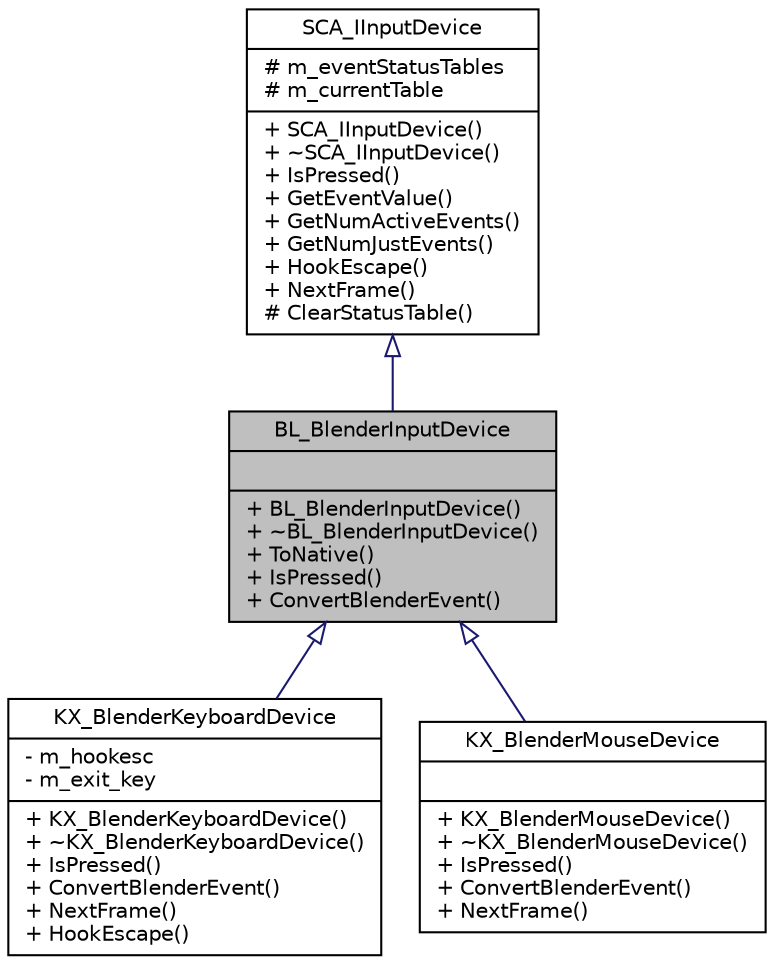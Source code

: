 digraph G
{
  edge [fontname="Helvetica",fontsize="10",labelfontname="Helvetica",labelfontsize="10"];
  node [fontname="Helvetica",fontsize="10",shape=record];
  Node1 [label="{BL_BlenderInputDevice\n||+ BL_BlenderInputDevice()\l+ ~BL_BlenderInputDevice()\l+ ToNative()\l+ IsPressed()\l+ ConvertBlenderEvent()\l}",height=0.2,width=0.4,color="black", fillcolor="grey75", style="filled" fontcolor="black"];
  Node2 -> Node1 [dir=back,color="midnightblue",fontsize="10",style="solid",arrowtail="empty",fontname="Helvetica"];
  Node2 [label="{SCA_IInputDevice\n|# m_eventStatusTables\l# m_currentTable\l|+ SCA_IInputDevice()\l+ ~SCA_IInputDevice()\l+ IsPressed()\l+ GetEventValue()\l+ GetNumActiveEvents()\l+ GetNumJustEvents()\l+ HookEscape()\l+ NextFrame()\l# ClearStatusTable()\l}",height=0.2,width=0.4,color="black", fillcolor="white", style="filled",URL="$d9/d20/classSCA__IInputDevice.html"];
  Node1 -> Node3 [dir=back,color="midnightblue",fontsize="10",style="solid",arrowtail="empty",fontname="Helvetica"];
  Node3 [label="{KX_BlenderKeyboardDevice\n|- m_hookesc\l- m_exit_key\l|+ KX_BlenderKeyboardDevice()\l+ ~KX_BlenderKeyboardDevice()\l+ IsPressed()\l+ ConvertBlenderEvent()\l+ NextFrame()\l+ HookEscape()\l}",height=0.2,width=0.4,color="black", fillcolor="white", style="filled",URL="$d1/d7b/classKX__BlenderKeyboardDevice.html"];
  Node1 -> Node4 [dir=back,color="midnightblue",fontsize="10",style="solid",arrowtail="empty",fontname="Helvetica"];
  Node4 [label="{KX_BlenderMouseDevice\n||+ KX_BlenderMouseDevice()\l+ ~KX_BlenderMouseDevice()\l+ IsPressed()\l+ ConvertBlenderEvent()\l+ NextFrame()\l}",height=0.2,width=0.4,color="black", fillcolor="white", style="filled",URL="$df/dc3/classKX__BlenderMouseDevice.html"];
}
